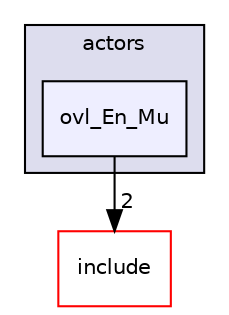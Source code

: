digraph "src/overlays/actors/ovl_En_Mu" {
  compound=true
  node [ fontsize="10", fontname="Helvetica"];
  edge [ labelfontsize="10", labelfontname="Helvetica"];
  subgraph clusterdir_e93473484be31ce7bcb356bd643a22f8 {
    graph [ bgcolor="#ddddee", pencolor="black", label="actors" fontname="Helvetica", fontsize="10", URL="dir_e93473484be31ce7bcb356bd643a22f8.html"]
  dir_02ce71ca7aa62580494fa9baef779d99 [shape=box, label="ovl_En_Mu", style="filled", fillcolor="#eeeeff", pencolor="black", URL="dir_02ce71ca7aa62580494fa9baef779d99.html"];
  }
  dir_d44c64559bbebec7f509842c48db8b23 [shape=box label="include" fillcolor="white" style="filled" color="red" URL="dir_d44c64559bbebec7f509842c48db8b23.html"];
  dir_02ce71ca7aa62580494fa9baef779d99->dir_d44c64559bbebec7f509842c48db8b23 [headlabel="2", labeldistance=1.5 headhref="dir_000309_000000.html"];
}
